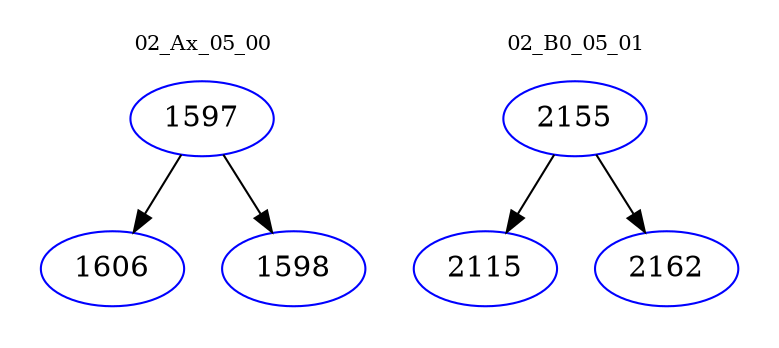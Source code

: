digraph{
subgraph cluster_0 {
color = white
label = "02_Ax_05_00";
fontsize=10;
T0_1597 [label="1597", color="blue"]
T0_1597 -> T0_1606 [color="black"]
T0_1606 [label="1606", color="blue"]
T0_1597 -> T0_1598 [color="black"]
T0_1598 [label="1598", color="blue"]
}
subgraph cluster_1 {
color = white
label = "02_B0_05_01";
fontsize=10;
T1_2155 [label="2155", color="blue"]
T1_2155 -> T1_2115 [color="black"]
T1_2115 [label="2115", color="blue"]
T1_2155 -> T1_2162 [color="black"]
T1_2162 [label="2162", color="blue"]
}
}
